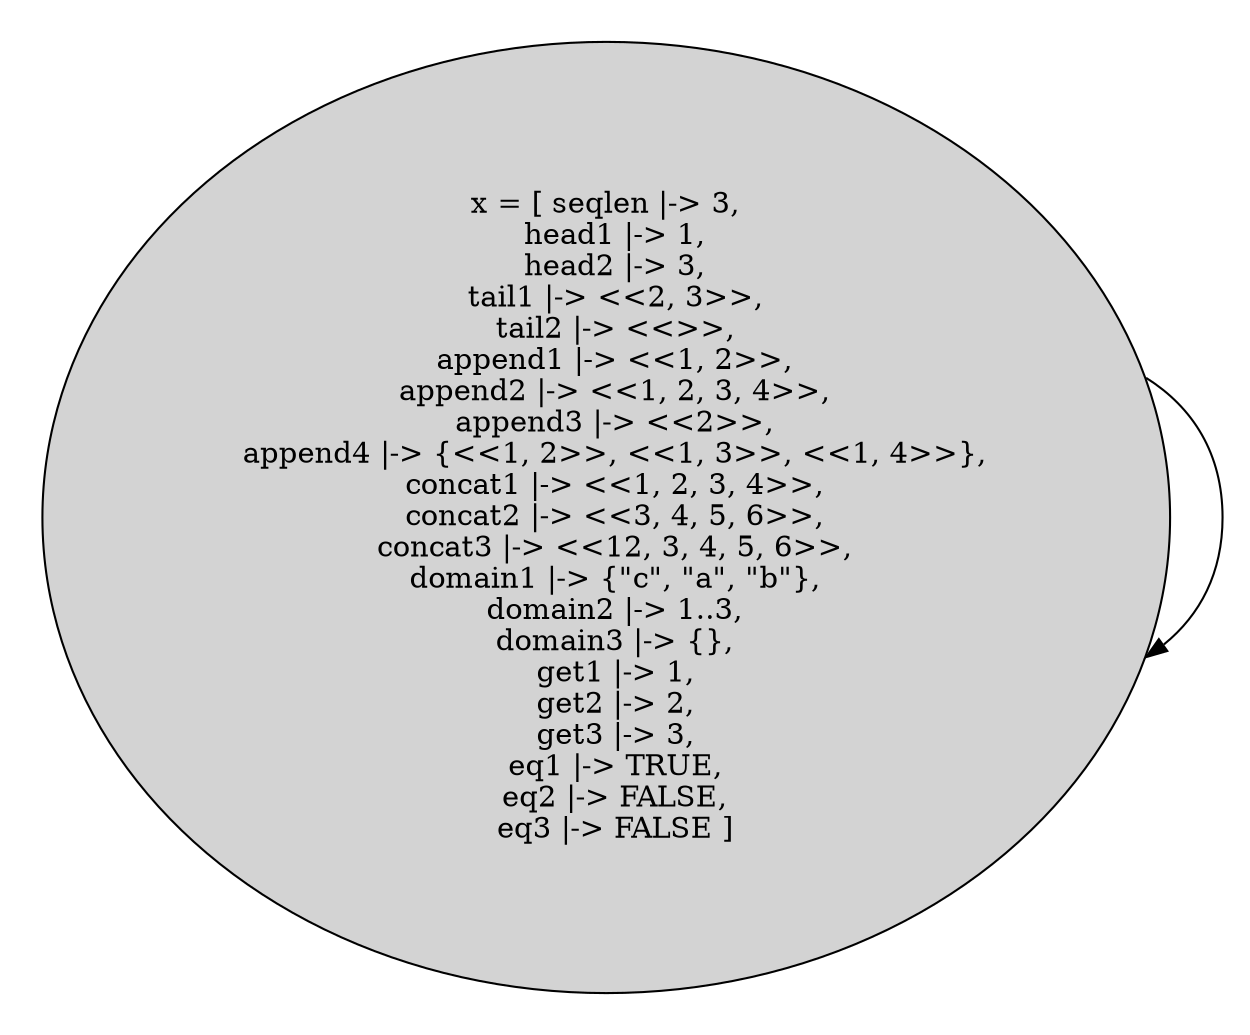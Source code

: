 strict digraph DiskGraph {
nodesep=0.35;
subgraph cluster_graph {
color="white";
1903248553013919169 [label="x = [ seqlen |-> 3,\n  head1 |-> 1,\n  head2 |-> 3,\n  tail1 |-> <<2, 3>>,\n  tail2 |-> <<>>,\n  append1 |-> <<1, 2>>,\n  append2 |-> <<1, 2, 3, 4>>,\n  append3 |-> <<2>>,\n  append4 |-> {<<1, 2>>, <<1, 3>>, <<1, 4>>},\n  concat1 |-> <<1, 2, 3, 4>>,\n  concat2 |-> <<3, 4, 5, 6>>,\n  concat3 |-> <<12, 3, 4, 5, 6>>,\n  domain1 |-> {\"c\", \"a\", \"b\"},\n  domain2 |-> 1..3,\n  domain3 |-> {},\n  get1 |-> 1,\n  get2 |-> 2,\n  get3 |-> 3,\n  eq1 |-> TRUE,\n  eq2 |-> FALSE,\n  eq3 |-> FALSE ]",style = filled]
1903248553013919169 -> 1903248553013919169 [label="",color="black",fontcolor="black"];
{rank = same; 1903248553013919169;}
}
}